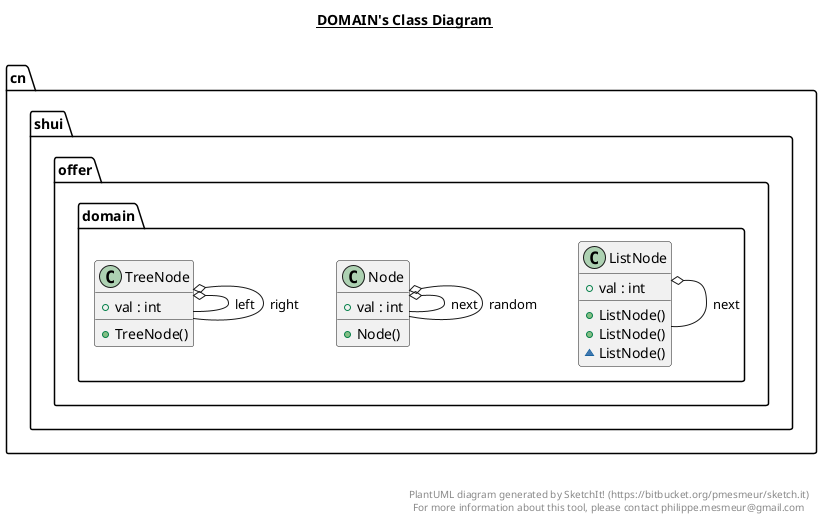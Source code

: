 @startuml

title __DOMAIN's Class Diagram__\n

  namespace cn.shui.offer {
    namespace domain {
      class cn.shui.offer.domain.ListNode {
          + val : int
          + ListNode()
          + ListNode()
          ~ ListNode()
      }
    }
  }
  

  namespace cn.shui.offer {
    namespace domain {
      class cn.shui.offer.domain.Node {
          + val : int
          + Node()
      }
    }
  }
  

  namespace cn.shui.offer {
    namespace domain {
      class cn.shui.offer.domain.TreeNode {
          + val : int
          + TreeNode()
      }
    }
  }
  

  cn.shui.offer.domain.ListNode o-- cn.shui.offer.domain.ListNode : next
  cn.shui.offer.domain.Node o-- cn.shui.offer.domain.Node : next
  cn.shui.offer.domain.Node o-- cn.shui.offer.domain.Node : random
  cn.shui.offer.domain.TreeNode o-- cn.shui.offer.domain.TreeNode : left
  cn.shui.offer.domain.TreeNode o-- cn.shui.offer.domain.TreeNode : right


right footer


PlantUML diagram generated by SketchIt! (https://bitbucket.org/pmesmeur/sketch.it)
For more information about this tool, please contact philippe.mesmeur@gmail.com
endfooter

@enduml
